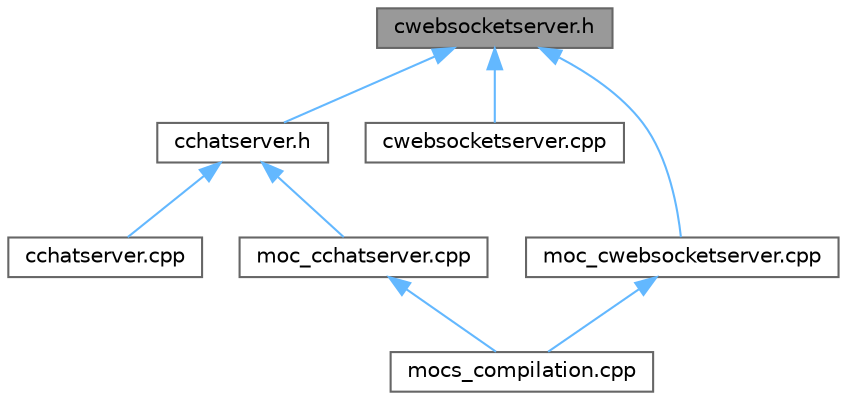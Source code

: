 digraph "cwebsocketserver.h"
{
 // LATEX_PDF_SIZE
  bgcolor="transparent";
  edge [fontname=Helvetica,fontsize=10,labelfontname=Helvetica,labelfontsize=10];
  node [fontname=Helvetica,fontsize=10,shape=box,height=0.2,width=0.4];
  Node1 [id="Node000001",label="cwebsocketserver.h",height=0.2,width=0.4,color="gray40", fillcolor="grey60", style="filled", fontcolor="black",tooltip=" "];
  Node1 -> Node2 [id="edge1_Node000001_Node000002",dir="back",color="steelblue1",style="solid",tooltip=" "];
  Node2 [id="Node000002",label="cchatserver.h",height=0.2,width=0.4,color="grey40", fillcolor="white", style="filled",URL="$cchatserver_8h.html",tooltip=" "];
  Node2 -> Node3 [id="edge2_Node000002_Node000003",dir="back",color="steelblue1",style="solid",tooltip=" "];
  Node3 [id="Node000003",label="cchatserver.cpp",height=0.2,width=0.4,color="grey40", fillcolor="white", style="filled",URL="$cchatserver_8cpp.html",tooltip=" "];
  Node2 -> Node4 [id="edge3_Node000002_Node000004",dir="back",color="steelblue1",style="solid",tooltip=" "];
  Node4 [id="Node000004",label="moc_cchatserver.cpp",height=0.2,width=0.4,color="grey40", fillcolor="white", style="filled",URL="$moc__cchatserver_8cpp.html",tooltip=" "];
  Node4 -> Node5 [id="edge4_Node000004_Node000005",dir="back",color="steelblue1",style="solid",tooltip=" "];
  Node5 [id="Node000005",label="mocs_compilation.cpp",height=0.2,width=0.4,color="grey40", fillcolor="white", style="filled",URL="$_ku_gou_server_2_ku_gou-_server__autogen_2mocs__compilation_8cpp.html",tooltip=" "];
  Node1 -> Node6 [id="edge5_Node000001_Node000006",dir="back",color="steelblue1",style="solid",tooltip=" "];
  Node6 [id="Node000006",label="cwebsocketserver.cpp",height=0.2,width=0.4,color="grey40", fillcolor="white", style="filled",URL="$cwebsocketserver_8cpp.html",tooltip=" "];
  Node1 -> Node7 [id="edge6_Node000001_Node000007",dir="back",color="steelblue1",style="solid",tooltip=" "];
  Node7 [id="Node000007",label="moc_cwebsocketserver.cpp",height=0.2,width=0.4,color="grey40", fillcolor="white", style="filled",URL="$moc__cwebsocketserver_8cpp.html",tooltip=" "];
  Node7 -> Node5 [id="edge7_Node000007_Node000005",dir="back",color="steelblue1",style="solid",tooltip=" "];
}
